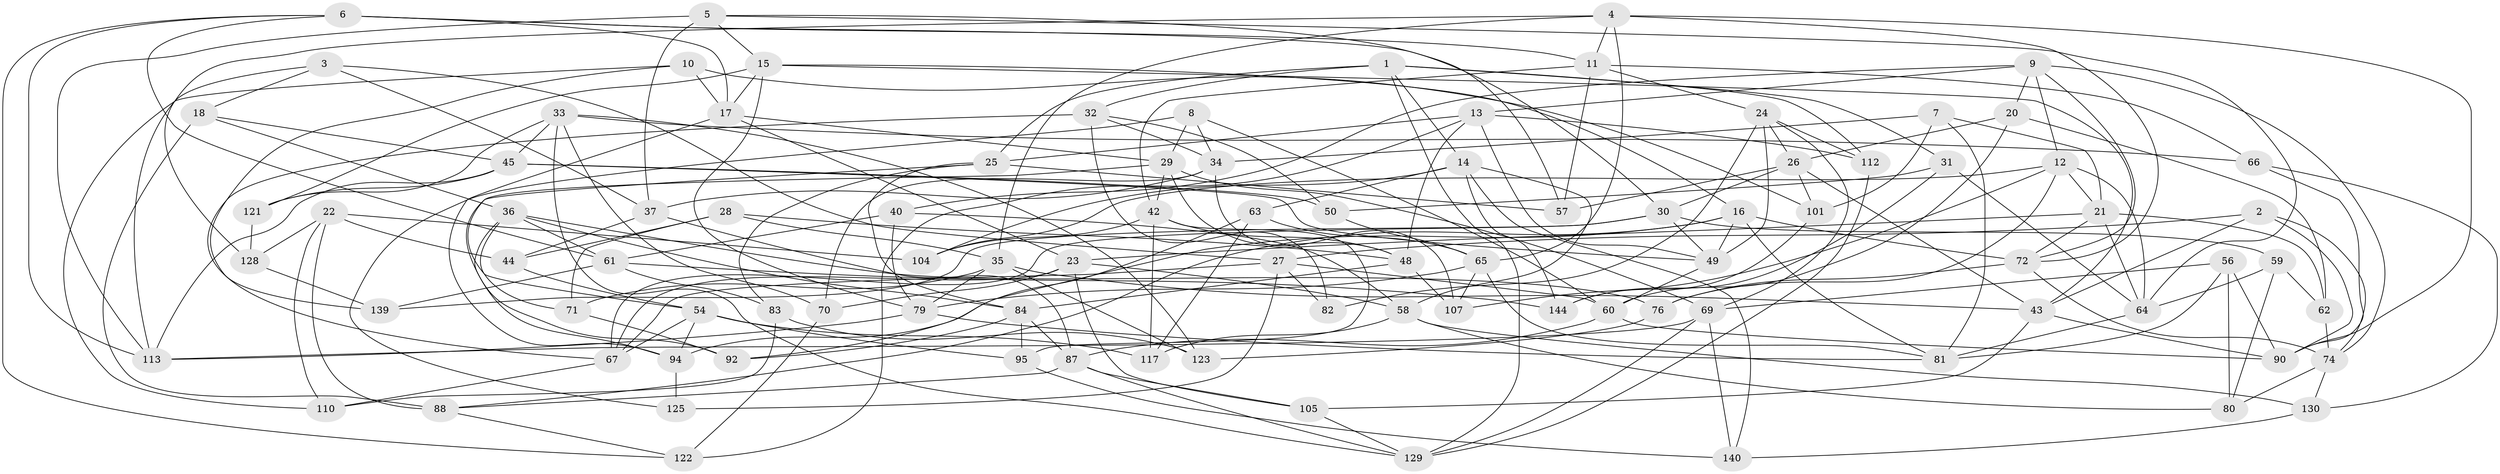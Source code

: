 // Generated by graph-tools (version 1.1) at 2025/52/02/27/25 19:52:33]
// undirected, 93 vertices, 233 edges
graph export_dot {
graph [start="1"]
  node [color=gray90,style=filled];
  1 [super="+106"];
  2;
  3;
  4 [super="+136"];
  5 [super="+91"];
  6 [super="+52"];
  7;
  8;
  9 [super="+132"];
  10;
  11 [super="+47"];
  12 [super="+116"];
  13 [super="+143"];
  14 [super="+19"];
  15 [super="+39"];
  16 [super="+53"];
  17 [super="+97"];
  18;
  20;
  21 [super="+38"];
  22 [super="+73"];
  23 [super="+55"];
  24 [super="+98"];
  25 [super="+78"];
  26 [super="+93"];
  27 [super="+103"];
  28;
  29 [super="+126"];
  30 [super="+51"];
  31;
  32 [super="+41"];
  33 [super="+85"];
  34 [super="+131"];
  35 [super="+46"];
  36 [super="+108"];
  37 [super="+142"];
  40;
  42 [super="+68"];
  43 [super="+135"];
  44;
  45 [super="+99"];
  48 [super="+77"];
  49 [super="+75"];
  50;
  54 [super="+109"];
  56;
  57;
  58 [super="+120"];
  59;
  60 [super="+127"];
  61 [super="+96"];
  62;
  63;
  64 [super="+134"];
  65 [super="+141"];
  66;
  67 [super="+137"];
  69 [super="+119"];
  70;
  71;
  72 [super="+111"];
  74 [super="+86"];
  76;
  79 [super="+115"];
  80;
  81 [super="+138"];
  82;
  83;
  84 [super="+89"];
  87 [super="+102"];
  88 [super="+100"];
  90 [super="+118"];
  92;
  94 [super="+124"];
  95;
  101;
  104;
  105;
  107;
  110;
  112;
  113 [super="+114"];
  117;
  121;
  122;
  123;
  125;
  128;
  129 [super="+133"];
  130;
  139;
  140;
  144;
  1 -- 112;
  1 -- 14;
  1 -- 31;
  1 -- 32;
  1 -- 129;
  1 -- 25;
  2 -- 74;
  2 -- 43;
  2 -- 90;
  2 -- 27;
  3 -- 18;
  3 -- 113;
  3 -- 37;
  3 -- 27;
  4 -- 90;
  4 -- 65;
  4 -- 128;
  4 -- 35;
  4 -- 11;
  4 -- 72;
  5 -- 57;
  5 -- 37 [weight=2];
  5 -- 64;
  5 -- 113;
  5 -- 15;
  6 -- 11;
  6 -- 17;
  6 -- 122;
  6 -- 61;
  6 -- 30;
  6 -- 113;
  7 -- 21;
  7 -- 34;
  7 -- 101;
  7 -- 81;
  8 -- 34;
  8 -- 125;
  8 -- 60;
  8 -- 29;
  9 -- 20;
  9 -- 40;
  9 -- 74;
  9 -- 12;
  9 -- 13;
  9 -- 72;
  10 -- 101;
  10 -- 139;
  10 -- 110;
  10 -- 17;
  11 -- 42;
  11 -- 24;
  11 -- 57;
  11 -- 66;
  12 -- 107;
  12 -- 104;
  12 -- 21;
  12 -- 76;
  12 -- 64;
  13 -- 122;
  13 -- 49;
  13 -- 48;
  13 -- 112;
  13 -- 25;
  14 -- 140;
  14 -- 63;
  14 -- 144;
  14 -- 58;
  14 -- 104;
  15 -- 17;
  15 -- 79;
  15 -- 43;
  15 -- 16;
  15 -- 121;
  16 -- 94;
  16 -- 49;
  16 -- 88;
  16 -- 72;
  16 -- 81;
  17 -- 23;
  17 -- 29;
  17 -- 94;
  18 -- 36;
  18 -- 88;
  18 -- 45;
  20 -- 60;
  20 -- 62;
  20 -- 26;
  21 -- 72;
  21 -- 62;
  21 -- 23;
  21 -- 64;
  22 -- 88 [weight=2];
  22 -- 104;
  22 -- 128;
  22 -- 110;
  22 -- 44;
  23 -- 58;
  23 -- 70;
  23 -- 105;
  23 -- 67;
  24 -- 69;
  24 -- 49;
  24 -- 82;
  24 -- 112;
  24 -- 26;
  25 -- 57;
  25 -- 83;
  25 -- 84;
  25 -- 54;
  26 -- 101;
  26 -- 30;
  26 -- 57;
  26 -- 43;
  27 -- 60;
  27 -- 82;
  27 -- 67;
  27 -- 125;
  28 -- 71;
  28 -- 35;
  28 -- 44;
  28 -- 48;
  29 -- 69;
  29 -- 92;
  29 -- 48;
  29 -- 42;
  30 -- 67;
  30 -- 59;
  30 -- 49;
  30 -- 139;
  31 -- 64;
  31 -- 144;
  31 -- 50;
  32 -- 82 [weight=2];
  32 -- 67;
  32 -- 34;
  32 -- 50;
  33 -- 45;
  33 -- 70;
  33 -- 66;
  33 -- 123;
  33 -- 121;
  33 -- 129;
  34 -- 37;
  34 -- 107;
  34 -- 70;
  35 -- 71;
  35 -- 43;
  35 -- 123;
  35 -- 79;
  36 -- 71;
  36 -- 61;
  36 -- 94;
  36 -- 76;
  36 -- 84;
  37 -- 44;
  37 -- 87;
  40 -- 79;
  40 -- 58;
  40 -- 61;
  42 -- 95;
  42 -- 117;
  42 -- 48;
  42 -- 104;
  43 -- 105;
  43 -- 90;
  44 -- 54;
  45 -- 113;
  45 -- 50;
  45 -- 49;
  45 -- 121;
  48 -- 107;
  48 -- 84;
  49 -- 60;
  50 -- 65;
  54 -- 117;
  54 -- 95;
  54 -- 67;
  54 -- 94;
  56 -- 80;
  56 -- 90;
  56 -- 69;
  56 -- 81;
  58 -- 80;
  58 -- 117;
  58 -- 130;
  59 -- 64;
  59 -- 62;
  59 -- 80;
  60 -- 90;
  60 -- 87;
  61 -- 139;
  61 -- 83;
  61 -- 144;
  62 -- 74;
  63 -- 92;
  63 -- 117;
  63 -- 65;
  64 -- 81;
  65 -- 107;
  65 -- 81;
  65 -- 79;
  66 -- 130;
  66 -- 90;
  67 -- 110;
  69 -- 140;
  69 -- 113;
  69 -- 129;
  70 -- 122;
  71 -- 92;
  72 -- 76;
  72 -- 74;
  74 -- 80;
  74 -- 130;
  76 -- 123;
  79 -- 81;
  79 -- 113;
  83 -- 123;
  83 -- 110;
  84 -- 95;
  84 -- 92;
  84 -- 87;
  87 -- 105;
  87 -- 129;
  87 -- 88;
  88 -- 122;
  94 -- 125 [weight=2];
  95 -- 140;
  101 -- 144;
  105 -- 129;
  112 -- 129;
  121 -- 128;
  128 -- 139;
  130 -- 140;
}
